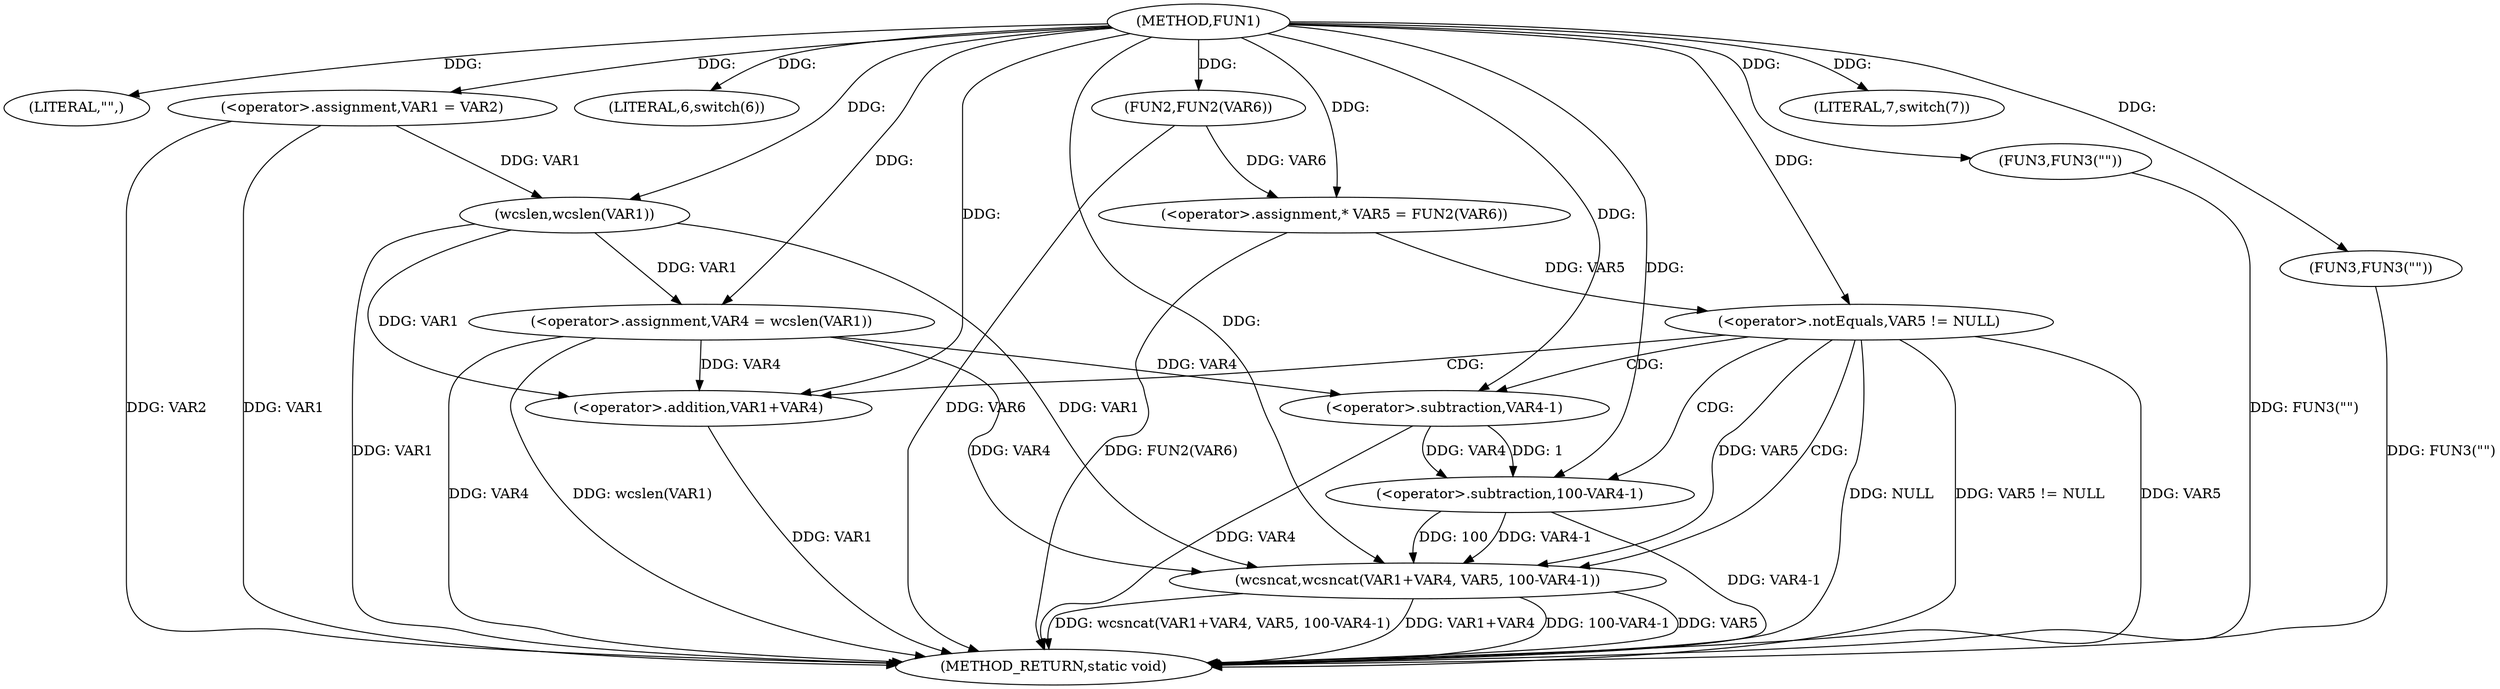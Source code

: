 digraph FUN1 {  
"1000100" [label = "(METHOD,FUN1)" ]
"1000151" [label = "(METHOD_RETURN,static void)" ]
"1000103" [label = "(LITERAL,\"\",)" ]
"1000104" [label = "(<operator>.assignment,VAR1 = VAR2)" ]
"1000108" [label = "(LITERAL,6,switch(6))" ]
"1000113" [label = "(<operator>.assignment,VAR4 = wcslen(VAR1))" ]
"1000115" [label = "(wcslen,wcslen(VAR1))" ]
"1000118" [label = "(<operator>.assignment,* VAR5 = FUN2(VAR6))" ]
"1000120" [label = "(FUN2,FUN2(VAR6))" ]
"1000123" [label = "(<operator>.notEquals,VAR5 != NULL)" ]
"1000127" [label = "(wcsncat,wcsncat(VAR1+VAR4, VAR5, 100-VAR4-1))" ]
"1000128" [label = "(<operator>.addition,VAR1+VAR4)" ]
"1000132" [label = "(<operator>.subtraction,100-VAR4-1)" ]
"1000134" [label = "(<operator>.subtraction,VAR4-1)" ]
"1000139" [label = "(FUN3,FUN3(\"\"))" ]
"1000143" [label = "(LITERAL,7,switch(7))" ]
"1000148" [label = "(FUN3,FUN3(\"\"))" ]
  "1000123" -> "1000151"  [ label = "DDG: NULL"] 
  "1000104" -> "1000151"  [ label = "DDG: VAR1"] 
  "1000113" -> "1000151"  [ label = "DDG: VAR4"] 
  "1000148" -> "1000151"  [ label = "DDG: FUN3(\"\")"] 
  "1000127" -> "1000151"  [ label = "DDG: wcsncat(VAR1+VAR4, VAR5, 100-VAR4-1)"] 
  "1000127" -> "1000151"  [ label = "DDG: VAR1+VAR4"] 
  "1000115" -> "1000151"  [ label = "DDG: VAR1"] 
  "1000104" -> "1000151"  [ label = "DDG: VAR2"] 
  "1000123" -> "1000151"  [ label = "DDG: VAR5 != NULL"] 
  "1000127" -> "1000151"  [ label = "DDG: 100-VAR4-1"] 
  "1000139" -> "1000151"  [ label = "DDG: FUN3(\"\")"] 
  "1000128" -> "1000151"  [ label = "DDG: VAR1"] 
  "1000132" -> "1000151"  [ label = "DDG: VAR4-1"] 
  "1000113" -> "1000151"  [ label = "DDG: wcslen(VAR1)"] 
  "1000120" -> "1000151"  [ label = "DDG: VAR6"] 
  "1000134" -> "1000151"  [ label = "DDG: VAR4"] 
  "1000118" -> "1000151"  [ label = "DDG: FUN2(VAR6)"] 
  "1000127" -> "1000151"  [ label = "DDG: VAR5"] 
  "1000123" -> "1000151"  [ label = "DDG: VAR5"] 
  "1000100" -> "1000103"  [ label = "DDG: "] 
  "1000100" -> "1000104"  [ label = "DDG: "] 
  "1000100" -> "1000108"  [ label = "DDG: "] 
  "1000115" -> "1000113"  [ label = "DDG: VAR1"] 
  "1000100" -> "1000113"  [ label = "DDG: "] 
  "1000104" -> "1000115"  [ label = "DDG: VAR1"] 
  "1000100" -> "1000115"  [ label = "DDG: "] 
  "1000120" -> "1000118"  [ label = "DDG: VAR6"] 
  "1000100" -> "1000118"  [ label = "DDG: "] 
  "1000100" -> "1000120"  [ label = "DDG: "] 
  "1000118" -> "1000123"  [ label = "DDG: VAR5"] 
  "1000100" -> "1000123"  [ label = "DDG: "] 
  "1000115" -> "1000127"  [ label = "DDG: VAR1"] 
  "1000100" -> "1000127"  [ label = "DDG: "] 
  "1000113" -> "1000127"  [ label = "DDG: VAR4"] 
  "1000115" -> "1000128"  [ label = "DDG: VAR1"] 
  "1000100" -> "1000128"  [ label = "DDG: "] 
  "1000113" -> "1000128"  [ label = "DDG: VAR4"] 
  "1000123" -> "1000127"  [ label = "DDG: VAR5"] 
  "1000132" -> "1000127"  [ label = "DDG: 100"] 
  "1000132" -> "1000127"  [ label = "DDG: VAR4-1"] 
  "1000100" -> "1000132"  [ label = "DDG: "] 
  "1000134" -> "1000132"  [ label = "DDG: VAR4"] 
  "1000134" -> "1000132"  [ label = "DDG: 1"] 
  "1000100" -> "1000134"  [ label = "DDG: "] 
  "1000113" -> "1000134"  [ label = "DDG: VAR4"] 
  "1000100" -> "1000139"  [ label = "DDG: "] 
  "1000100" -> "1000143"  [ label = "DDG: "] 
  "1000100" -> "1000148"  [ label = "DDG: "] 
  "1000123" -> "1000127"  [ label = "CDG: "] 
  "1000123" -> "1000132"  [ label = "CDG: "] 
  "1000123" -> "1000128"  [ label = "CDG: "] 
  "1000123" -> "1000134"  [ label = "CDG: "] 
}
